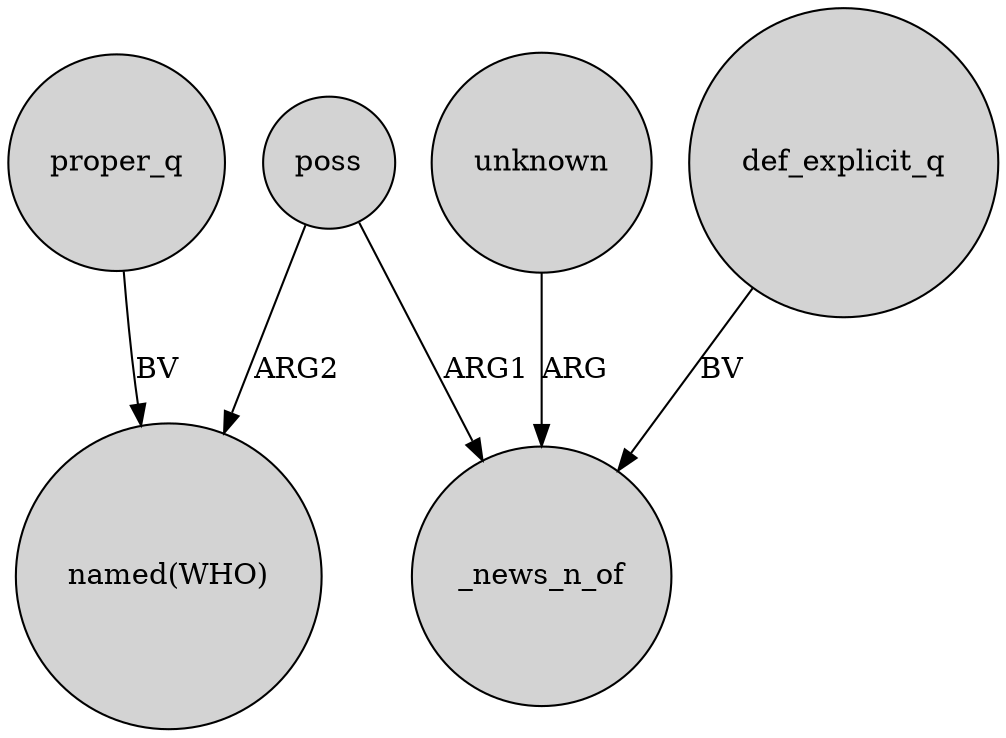 digraph {
	node [shape=circle style=filled]
	poss -> "named(WHO)" [label=ARG2]
	def_explicit_q -> _news_n_of [label=BV]
	poss -> _news_n_of [label=ARG1]
	unknown -> _news_n_of [label=ARG]
	proper_q -> "named(WHO)" [label=BV]
}
